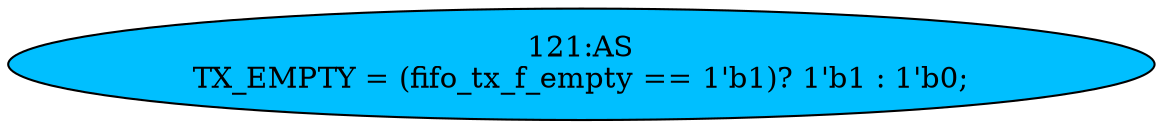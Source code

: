 strict digraph "" {
	node [label="\N"];
	"121:AS"	 [ast="<pyverilog.vparser.ast.Assign object at 0x7f093246f350>",
		def_var="['TX_EMPTY']",
		fillcolor=deepskyblue,
		label="121:AS
TX_EMPTY = (fifo_tx_f_empty == 1'b1)? 1'b1 : 1'b0;",
		statements="[]",
		style=filled,
		typ=Assign,
		use_var="['fifo_tx_f_empty']"];
}
